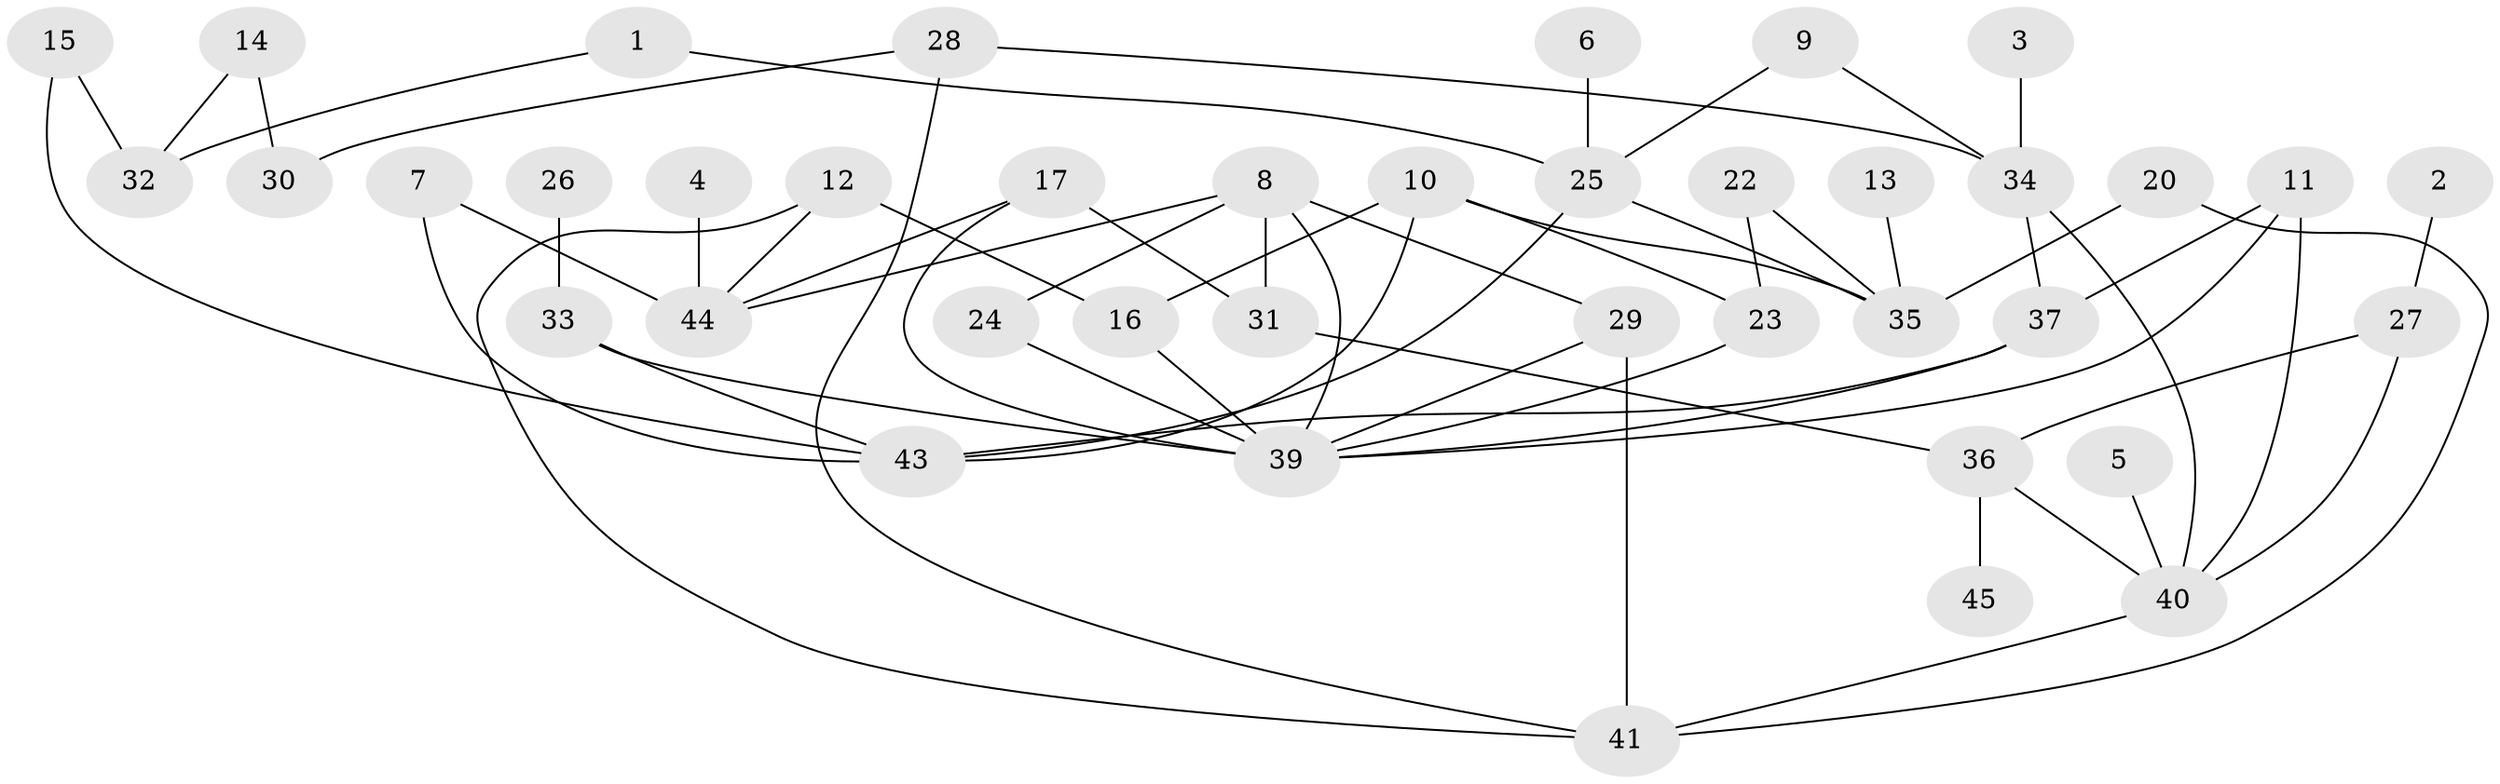 // original degree distribution, {5: 0.1, 2: 0.34444444444444444, 4: 0.1, 3: 0.18888888888888888, 1: 0.2, 0: 0.05555555555555555, 6: 0.011111111111111112}
// Generated by graph-tools (version 1.1) at 2025/49/03/09/25 03:49:04]
// undirected, 40 vertices, 61 edges
graph export_dot {
graph [start="1"]
  node [color=gray90,style=filled];
  1;
  2;
  3;
  4;
  5;
  6;
  7;
  8;
  9;
  10;
  11;
  12;
  13;
  14;
  15;
  16;
  17;
  20;
  22;
  23;
  24;
  25;
  26;
  27;
  28;
  29;
  30;
  31;
  32;
  33;
  34;
  35;
  36;
  37;
  39;
  40;
  41;
  43;
  44;
  45;
  1 -- 25 [weight=1.0];
  1 -- 32 [weight=1.0];
  2 -- 27 [weight=1.0];
  3 -- 34 [weight=1.0];
  4 -- 44 [weight=1.0];
  5 -- 40 [weight=1.0];
  6 -- 25 [weight=1.0];
  7 -- 43 [weight=1.0];
  7 -- 44 [weight=1.0];
  8 -- 24 [weight=1.0];
  8 -- 29 [weight=1.0];
  8 -- 31 [weight=1.0];
  8 -- 39 [weight=1.0];
  8 -- 44 [weight=1.0];
  9 -- 25 [weight=1.0];
  9 -- 34 [weight=1.0];
  10 -- 16 [weight=1.0];
  10 -- 23 [weight=1.0];
  10 -- 35 [weight=1.0];
  10 -- 43 [weight=1.0];
  11 -- 37 [weight=1.0];
  11 -- 39 [weight=1.0];
  11 -- 40 [weight=1.0];
  12 -- 16 [weight=1.0];
  12 -- 41 [weight=1.0];
  12 -- 44 [weight=1.0];
  13 -- 35 [weight=1.0];
  14 -- 30 [weight=1.0];
  14 -- 32 [weight=1.0];
  15 -- 32 [weight=1.0];
  15 -- 43 [weight=1.0];
  16 -- 39 [weight=1.0];
  17 -- 31 [weight=1.0];
  17 -- 39 [weight=2.0];
  17 -- 44 [weight=1.0];
  20 -- 35 [weight=1.0];
  20 -- 41 [weight=1.0];
  22 -- 23 [weight=1.0];
  22 -- 35 [weight=1.0];
  23 -- 39 [weight=1.0];
  24 -- 39 [weight=1.0];
  25 -- 35 [weight=1.0];
  25 -- 43 [weight=1.0];
  26 -- 33 [weight=1.0];
  27 -- 36 [weight=1.0];
  27 -- 40 [weight=1.0];
  28 -- 30 [weight=1.0];
  28 -- 34 [weight=1.0];
  28 -- 41 [weight=1.0];
  29 -- 39 [weight=1.0];
  29 -- 41 [weight=1.0];
  31 -- 36 [weight=1.0];
  33 -- 39 [weight=1.0];
  33 -- 43 [weight=2.0];
  34 -- 37 [weight=1.0];
  34 -- 40 [weight=1.0];
  36 -- 40 [weight=1.0];
  36 -- 45 [weight=1.0];
  37 -- 39 [weight=1.0];
  37 -- 43 [weight=1.0];
  40 -- 41 [weight=1.0];
}
